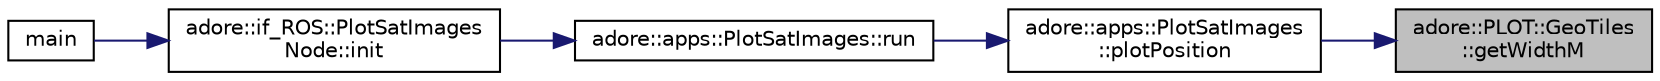 digraph "adore::PLOT::GeoTiles::getWidthM"
{
 // LATEX_PDF_SIZE
  edge [fontname="Helvetica",fontsize="10",labelfontname="Helvetica",labelfontsize="10"];
  node [fontname="Helvetica",fontsize="10",shape=record];
  rankdir="RL";
  Node1 [label="adore::PLOT::GeoTiles\l::getWidthM",height=0.2,width=0.4,color="black", fillcolor="grey75", style="filled", fontcolor="black",tooltip=" "];
  Node1 -> Node2 [dir="back",color="midnightblue",fontsize="10",style="solid",fontname="Helvetica"];
  Node2 [label="adore::apps::PlotSatImages\l::plotPosition",height=0.2,width=0.4,color="black", fillcolor="white", style="filled",URL="$classadore_1_1apps_1_1PlotSatImages.html#a96be293082e1e7fe3c356f8f630da769",tooltip="plotting a vehicle"];
  Node2 -> Node3 [dir="back",color="midnightblue",fontsize="10",style="solid",fontname="Helvetica"];
  Node3 [label="adore::apps::PlotSatImages::run",height=0.2,width=0.4,color="black", fillcolor="white", style="filled",URL="$classadore_1_1apps_1_1PlotSatImages.html#ab7431e3cee2ab7b17f2aeb412879129e",tooltip=" "];
  Node3 -> Node4 [dir="back",color="midnightblue",fontsize="10",style="solid",fontname="Helvetica"];
  Node4 [label="adore::if_ROS::PlotSatImages\lNode::init",height=0.2,width=0.4,color="black", fillcolor="white", style="filled",URL="$classadore_1_1if__ROS_1_1PlotSatImagesNode.html#ab130eceaf0b67b8e2e680e3f2482a8a8",tooltip=" "];
  Node4 -> Node5 [dir="back",color="midnightblue",fontsize="10",style="solid",fontname="Helvetica"];
  Node5 [label="main",height=0.2,width=0.4,color="black", fillcolor="white", style="filled",URL="$plot__satimages__node_8cpp.html#a3c04138a5bfe5d72780bb7e82a18e627",tooltip=" "];
}
